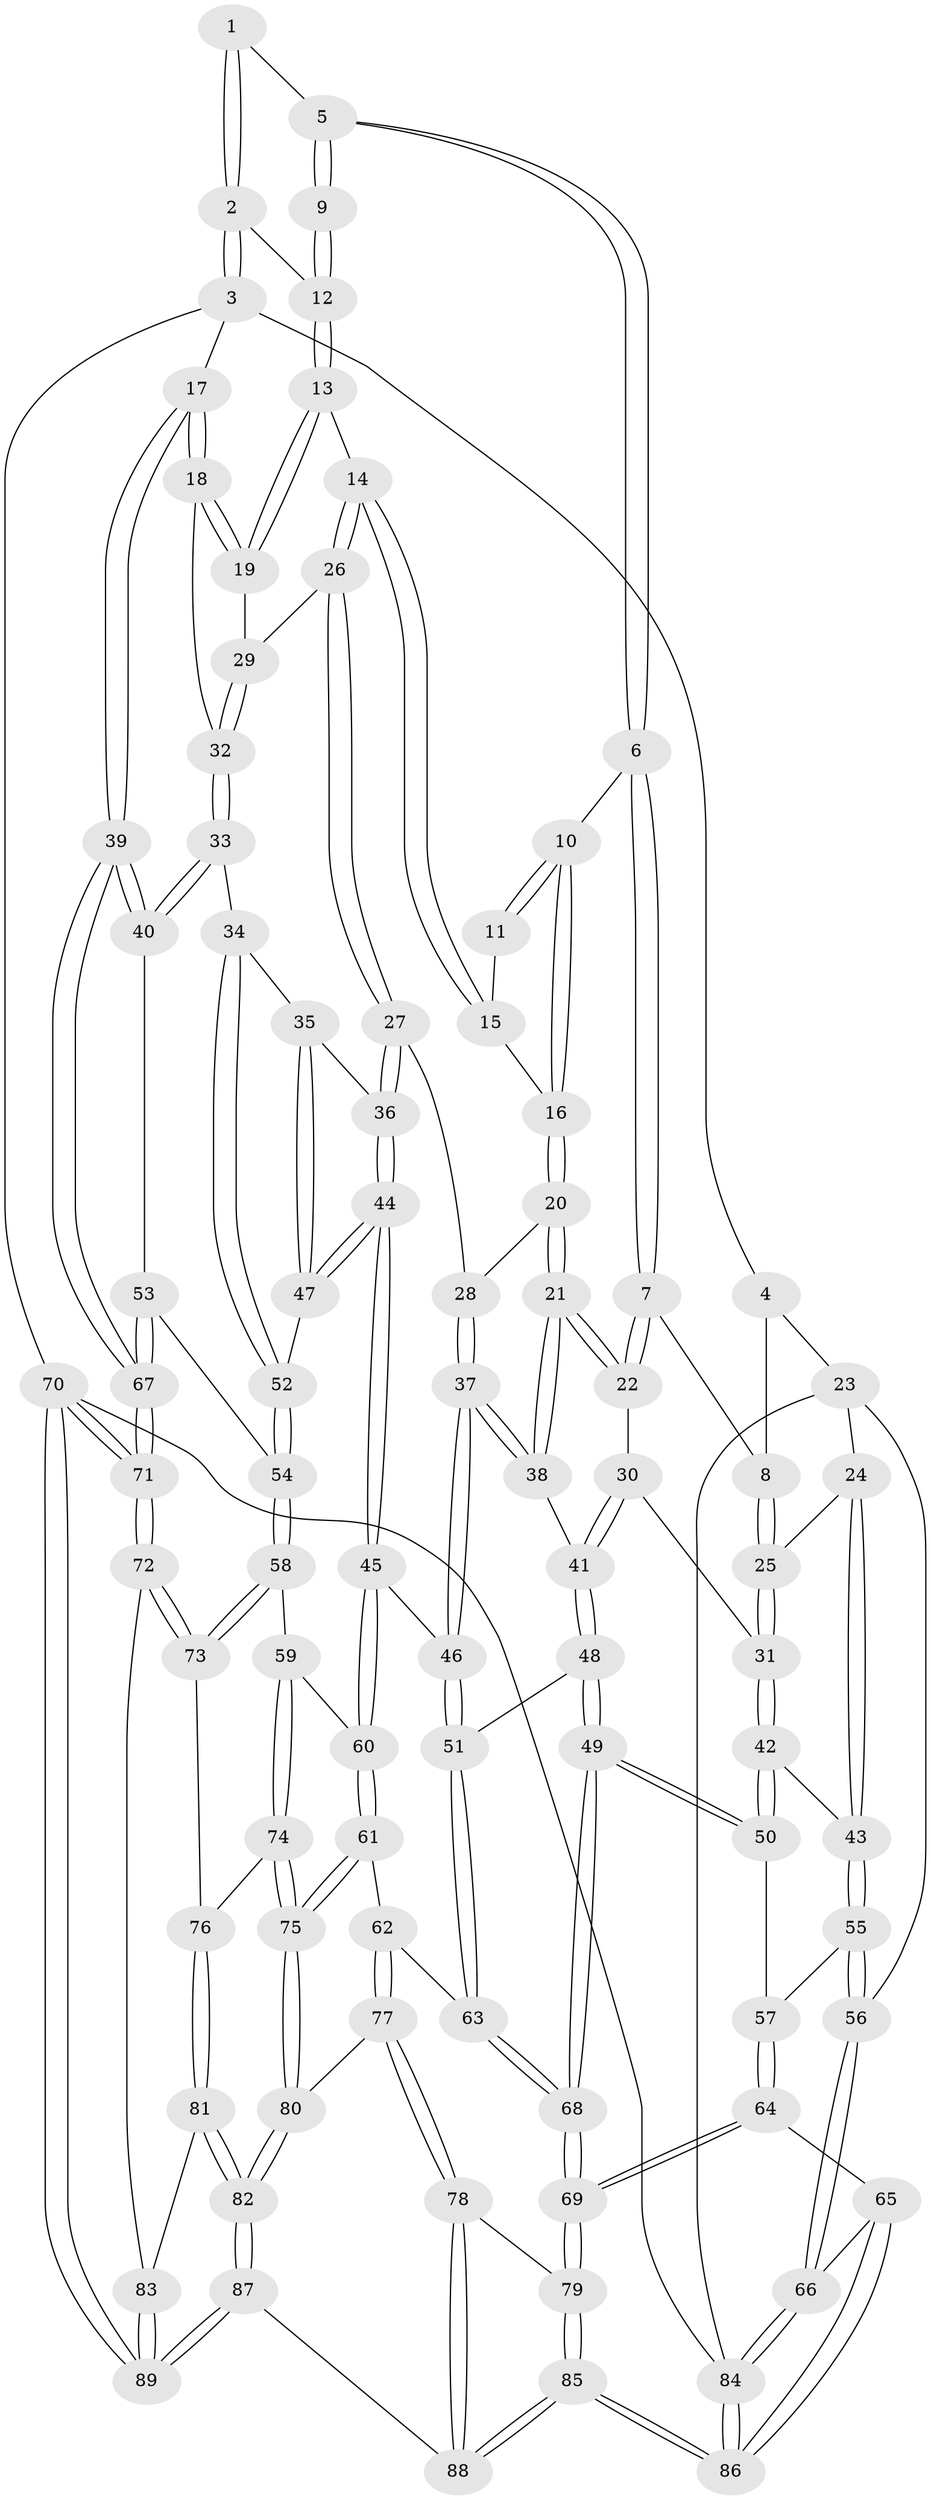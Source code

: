 // Generated by graph-tools (version 1.1) at 2025/27/03/09/25 03:27:12]
// undirected, 89 vertices, 219 edges
graph export_dot {
graph [start="1"]
  node [color=gray90,style=filled];
  1 [pos="+0.3646634011226734+0"];
  2 [pos="+1+0"];
  3 [pos="+1+0"];
  4 [pos="+0.3441199802272508+0"];
  5 [pos="+0.47980410848333865+0.11275489841620136"];
  6 [pos="+0.4956558286094628+0.24326259848813706"];
  7 [pos="+0.44615347981533376+0.3187723805258168"];
  8 [pos="+0.19685584809661308+0.18983003482163135"];
  9 [pos="+0.6448912577363872+0.1485844705242837"];
  10 [pos="+0.5731136799396745+0.2642852464912674"];
  11 [pos="+0.6277274516643363+0.21229484173015725"];
  12 [pos="+0.8808246953231729+0.0890421368623359"];
  13 [pos="+0.8659409820352137+0.1330147605864775"];
  14 [pos="+0.8233120896444344+0.21588597392203984"];
  15 [pos="+0.7340609485883316+0.2428303033317089"];
  16 [pos="+0.6213346016187268+0.3001240621149147"];
  17 [pos="+1+0.4165037524616595"];
  18 [pos="+1+0.38045859084194916"];
  19 [pos="+0.9697827581877051+0.3530911613331922"];
  20 [pos="+0.635243169915599+0.36551166237595406"];
  21 [pos="+0.498480507272625+0.43776048854062893"];
  22 [pos="+0.44406978807208475+0.3378830655445827"];
  23 [pos="+0+0.27851621182139685"];
  24 [pos="+0.047890689746725994+0.2865987438529832"];
  25 [pos="+0.11794587203027385+0.27507647686181"];
  26 [pos="+0.8112122845998884+0.321487834594947"];
  27 [pos="+0.7608222671256805+0.396092211882925"];
  28 [pos="+0.6733525368830819+0.39054881023013"];
  29 [pos="+0.8949256022176488+0.3889401862602881"];
  30 [pos="+0.3042455911384873+0.404382798820107"];
  31 [pos="+0.24216697794137115+0.4213318479257531"];
  32 [pos="+0.9164638973258031+0.4343865190415467"];
  33 [pos="+0.9162379125841104+0.5071013003893572"];
  34 [pos="+0.9059439665583867+0.510608801133135"];
  35 [pos="+0.8434320849466207+0.47784384414389236"];
  36 [pos="+0.7650287321140339+0.41922138417677574"];
  37 [pos="+0.6065469685371326+0.5420970106924343"];
  38 [pos="+0.4989765667991229+0.4511448863748927"];
  39 [pos="+1+0.45045656832649644"];
  40 [pos="+0.9333435052228539+0.5128032627663933"];
  41 [pos="+0.442031917852112+0.505873419277597"];
  42 [pos="+0.24463012668729636+0.4563181329974373"];
  43 [pos="+0.09834023781464181+0.5602204768765335"];
  44 [pos="+0.7138998069865726+0.570951432122929"];
  45 [pos="+0.6977318892373762+0.5791137393099048"];
  46 [pos="+0.6178042623930224+0.5618735569762265"];
  47 [pos="+0.7459542320339835+0.5760561633345398"];
  48 [pos="+0.4077527144569379+0.5537600228502485"];
  49 [pos="+0.33738125551418885+0.6108965397247057"];
  50 [pos="+0.3068587836681801+0.5866970551678742"];
  51 [pos="+0.5681370637818229+0.6222144401754294"];
  52 [pos="+0.8342556960041038+0.5978898660013987"];
  53 [pos="+0.9750765650252089+0.6382681982642257"];
  54 [pos="+0.8649006489330561+0.6685294261836042"];
  55 [pos="+0.08165755440167648+0.5991668942232549"];
  56 [pos="+0+0.6695783025112041"];
  57 [pos="+0.13905932572888186+0.6266284665833616"];
  58 [pos="+0.8586527691448476+0.6945284164336859"];
  59 [pos="+0.7484226020250584+0.7074165251272475"];
  60 [pos="+0.7108790559059942+0.6983254712155388"];
  61 [pos="+0.6623220267802211+0.7648951080914439"];
  62 [pos="+0.5864141459826263+0.7386353970139802"];
  63 [pos="+0.5362216308342582+0.6992094264632941"];
  64 [pos="+0.2000910796166349+0.8193312014386144"];
  65 [pos="+0.19977294508548238+0.8195249009539239"];
  66 [pos="+0+0.8511273124053123"];
  67 [pos="+1+0.7704833854048362"];
  68 [pos="+0.3660510174758134+0.7492009418408416"];
  69 [pos="+0.3508628450525605+0.7878568286208376"];
  70 [pos="+1+1"];
  71 [pos="+1+0.9408269450532866"];
  72 [pos="+1+0.9064875734792304"];
  73 [pos="+0.8866486935341895+0.7888992151539087"];
  74 [pos="+0.7966080404545776+0.802802319653864"];
  75 [pos="+0.6861245536900556+0.8387087192749898"];
  76 [pos="+0.8572457742368997+0.8048762009957525"];
  77 [pos="+0.5344883513971737+0.889006178712753"];
  78 [pos="+0.5332639976429767+0.8896742066134502"];
  79 [pos="+0.38867772479433627+0.8554295530195752"];
  80 [pos="+0.6819466993522384+0.8588856635149269"];
  81 [pos="+0.806762282506808+0.9281640539467318"];
  82 [pos="+0.7206014561330102+0.9494785084613575"];
  83 [pos="+0.8109696044862522+0.9301423521807449"];
  84 [pos="+0+1"];
  85 [pos="+0.35849316697717465+1"];
  86 [pos="+0.19028686709950265+1"];
  87 [pos="+0.639809176289151+1"];
  88 [pos="+0.6380983976812444+1"];
  89 [pos="+1+1"];
  1 -- 2;
  1 -- 2;
  1 -- 5;
  2 -- 3;
  2 -- 3;
  2 -- 12;
  3 -- 4;
  3 -- 17;
  3 -- 70;
  4 -- 8;
  4 -- 23;
  5 -- 6;
  5 -- 6;
  5 -- 9;
  5 -- 9;
  6 -- 7;
  6 -- 7;
  6 -- 10;
  7 -- 8;
  7 -- 22;
  7 -- 22;
  8 -- 25;
  8 -- 25;
  9 -- 12;
  9 -- 12;
  10 -- 11;
  10 -- 11;
  10 -- 16;
  10 -- 16;
  11 -- 15;
  12 -- 13;
  12 -- 13;
  13 -- 14;
  13 -- 19;
  13 -- 19;
  14 -- 15;
  14 -- 15;
  14 -- 26;
  14 -- 26;
  15 -- 16;
  16 -- 20;
  16 -- 20;
  17 -- 18;
  17 -- 18;
  17 -- 39;
  17 -- 39;
  18 -- 19;
  18 -- 19;
  18 -- 32;
  19 -- 29;
  20 -- 21;
  20 -- 21;
  20 -- 28;
  21 -- 22;
  21 -- 22;
  21 -- 38;
  21 -- 38;
  22 -- 30;
  23 -- 24;
  23 -- 56;
  23 -- 84;
  24 -- 25;
  24 -- 43;
  24 -- 43;
  25 -- 31;
  25 -- 31;
  26 -- 27;
  26 -- 27;
  26 -- 29;
  27 -- 28;
  27 -- 36;
  27 -- 36;
  28 -- 37;
  28 -- 37;
  29 -- 32;
  29 -- 32;
  30 -- 31;
  30 -- 41;
  30 -- 41;
  31 -- 42;
  31 -- 42;
  32 -- 33;
  32 -- 33;
  33 -- 34;
  33 -- 40;
  33 -- 40;
  34 -- 35;
  34 -- 52;
  34 -- 52;
  35 -- 36;
  35 -- 47;
  35 -- 47;
  36 -- 44;
  36 -- 44;
  37 -- 38;
  37 -- 38;
  37 -- 46;
  37 -- 46;
  38 -- 41;
  39 -- 40;
  39 -- 40;
  39 -- 67;
  39 -- 67;
  40 -- 53;
  41 -- 48;
  41 -- 48;
  42 -- 43;
  42 -- 50;
  42 -- 50;
  43 -- 55;
  43 -- 55;
  44 -- 45;
  44 -- 45;
  44 -- 47;
  44 -- 47;
  45 -- 46;
  45 -- 60;
  45 -- 60;
  46 -- 51;
  46 -- 51;
  47 -- 52;
  48 -- 49;
  48 -- 49;
  48 -- 51;
  49 -- 50;
  49 -- 50;
  49 -- 68;
  49 -- 68;
  50 -- 57;
  51 -- 63;
  51 -- 63;
  52 -- 54;
  52 -- 54;
  53 -- 54;
  53 -- 67;
  53 -- 67;
  54 -- 58;
  54 -- 58;
  55 -- 56;
  55 -- 56;
  55 -- 57;
  56 -- 66;
  56 -- 66;
  57 -- 64;
  57 -- 64;
  58 -- 59;
  58 -- 73;
  58 -- 73;
  59 -- 60;
  59 -- 74;
  59 -- 74;
  60 -- 61;
  60 -- 61;
  61 -- 62;
  61 -- 75;
  61 -- 75;
  62 -- 63;
  62 -- 77;
  62 -- 77;
  63 -- 68;
  63 -- 68;
  64 -- 65;
  64 -- 69;
  64 -- 69;
  65 -- 66;
  65 -- 86;
  65 -- 86;
  66 -- 84;
  66 -- 84;
  67 -- 71;
  67 -- 71;
  68 -- 69;
  68 -- 69;
  69 -- 79;
  69 -- 79;
  70 -- 71;
  70 -- 71;
  70 -- 89;
  70 -- 89;
  70 -- 84;
  71 -- 72;
  71 -- 72;
  72 -- 73;
  72 -- 73;
  72 -- 83;
  73 -- 76;
  74 -- 75;
  74 -- 75;
  74 -- 76;
  75 -- 80;
  75 -- 80;
  76 -- 81;
  76 -- 81;
  77 -- 78;
  77 -- 78;
  77 -- 80;
  78 -- 79;
  78 -- 88;
  78 -- 88;
  79 -- 85;
  79 -- 85;
  80 -- 82;
  80 -- 82;
  81 -- 82;
  81 -- 82;
  81 -- 83;
  82 -- 87;
  82 -- 87;
  83 -- 89;
  83 -- 89;
  84 -- 86;
  84 -- 86;
  85 -- 86;
  85 -- 86;
  85 -- 88;
  85 -- 88;
  87 -- 88;
  87 -- 89;
  87 -- 89;
}
